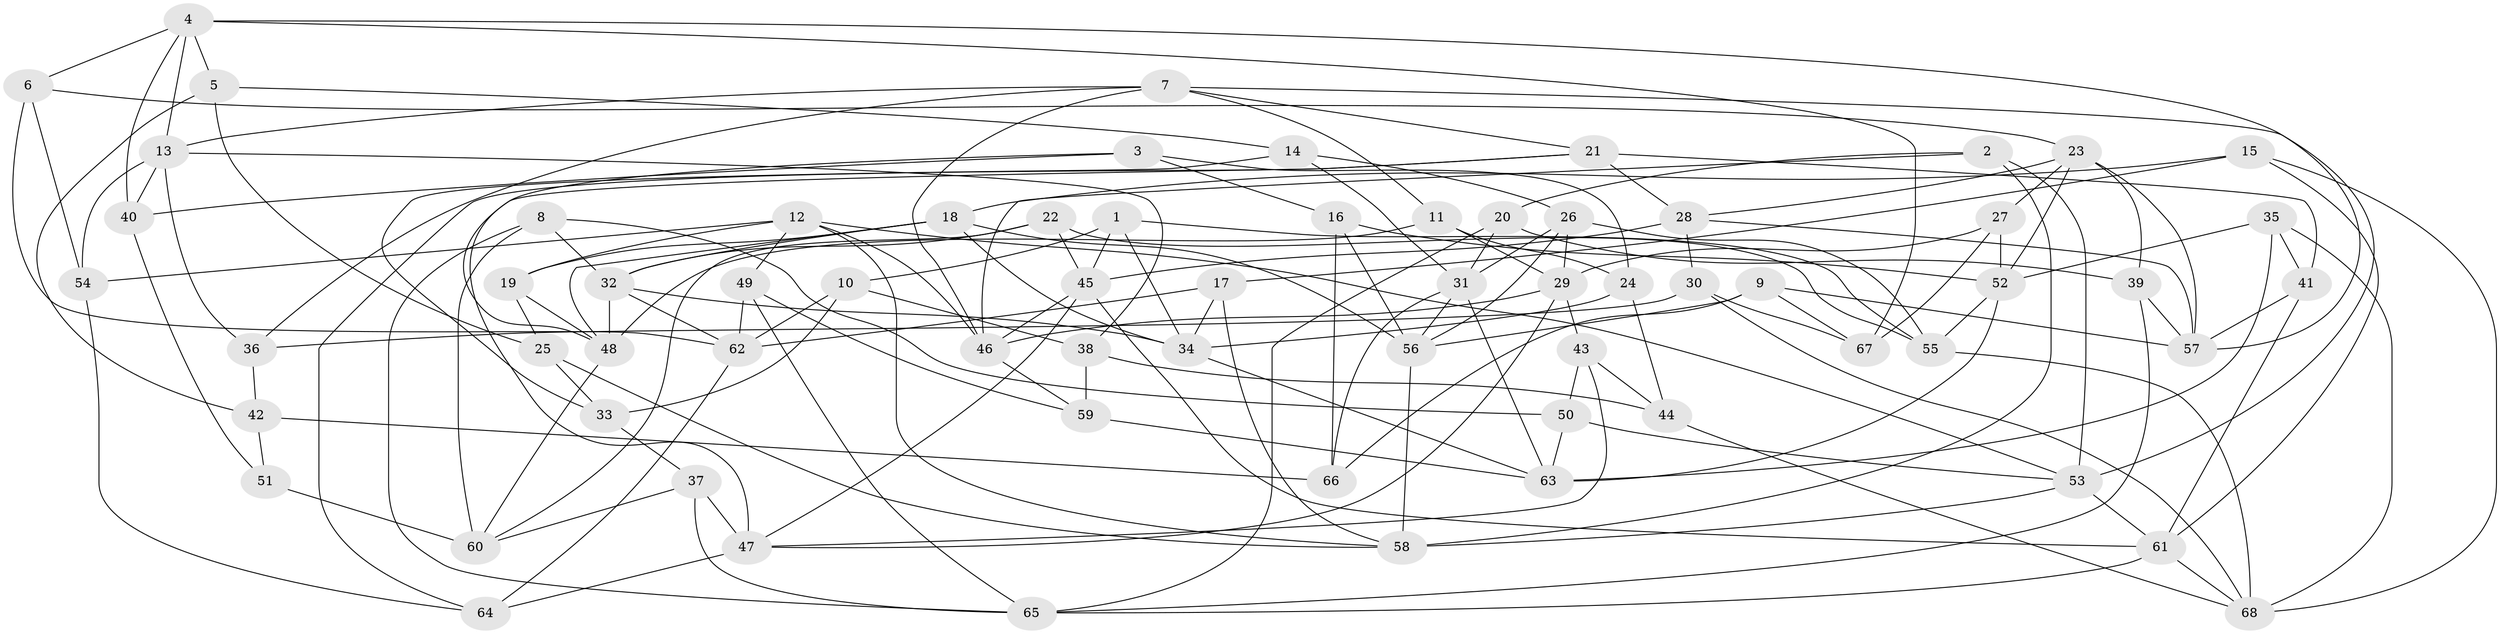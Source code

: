// original degree distribution, {4: 1.0}
// Generated by graph-tools (version 1.1) at 2025/38/03/04/25 23:38:05]
// undirected, 68 vertices, 162 edges
graph export_dot {
  node [color=gray90,style=filled];
  1;
  2;
  3;
  4;
  5;
  6;
  7;
  8;
  9;
  10;
  11;
  12;
  13;
  14;
  15;
  16;
  17;
  18;
  19;
  20;
  21;
  22;
  23;
  24;
  25;
  26;
  27;
  28;
  29;
  30;
  31;
  32;
  33;
  34;
  35;
  36;
  37;
  38;
  39;
  40;
  41;
  42;
  43;
  44;
  45;
  46;
  47;
  48;
  49;
  50;
  51;
  52;
  53;
  54;
  55;
  56;
  57;
  58;
  59;
  60;
  61;
  62;
  63;
  64;
  65;
  66;
  67;
  68;
  1 -- 10 [weight=1.0];
  1 -- 34 [weight=1.0];
  1 -- 45 [weight=1.0];
  1 -- 55 [weight=1.0];
  2 -- 20 [weight=1.0];
  2 -- 46 [weight=1.0];
  2 -- 53 [weight=1.0];
  2 -- 58 [weight=1.0];
  3 -- 16 [weight=1.0];
  3 -- 24 [weight=1.0];
  3 -- 40 [weight=1.0];
  3 -- 48 [weight=1.0];
  4 -- 5 [weight=1.0];
  4 -- 6 [weight=1.0];
  4 -- 13 [weight=1.0];
  4 -- 40 [weight=1.0];
  4 -- 57 [weight=1.0];
  4 -- 67 [weight=1.0];
  5 -- 14 [weight=1.0];
  5 -- 25 [weight=1.0];
  5 -- 42 [weight=1.0];
  6 -- 23 [weight=1.0];
  6 -- 54 [weight=1.0];
  6 -- 62 [weight=1.0];
  7 -- 11 [weight=1.0];
  7 -- 13 [weight=1.0];
  7 -- 21 [weight=1.0];
  7 -- 36 [weight=1.0];
  7 -- 46 [weight=1.0];
  7 -- 53 [weight=1.0];
  8 -- 32 [weight=1.0];
  8 -- 50 [weight=1.0];
  8 -- 60 [weight=1.0];
  8 -- 65 [weight=1.0];
  9 -- 56 [weight=1.0];
  9 -- 57 [weight=1.0];
  9 -- 66 [weight=1.0];
  9 -- 67 [weight=1.0];
  10 -- 33 [weight=1.0];
  10 -- 38 [weight=1.0];
  10 -- 62 [weight=1.0];
  11 -- 24 [weight=1.0];
  11 -- 29 [weight=1.0];
  11 -- 48 [weight=1.0];
  12 -- 19 [weight=1.0];
  12 -- 46 [weight=1.0];
  12 -- 49 [weight=1.0];
  12 -- 53 [weight=1.0];
  12 -- 54 [weight=1.0];
  12 -- 58 [weight=1.0];
  13 -- 36 [weight=1.0];
  13 -- 38 [weight=1.0];
  13 -- 40 [weight=1.0];
  13 -- 54 [weight=1.0];
  14 -- 26 [weight=1.0];
  14 -- 31 [weight=1.0];
  14 -- 33 [weight=1.0];
  15 -- 17 [weight=1.0];
  15 -- 18 [weight=1.0];
  15 -- 61 [weight=1.0];
  15 -- 68 [weight=1.0];
  16 -- 52 [weight=1.0];
  16 -- 56 [weight=1.0];
  16 -- 66 [weight=1.0];
  17 -- 34 [weight=1.0];
  17 -- 58 [weight=1.0];
  17 -- 62 [weight=1.0];
  18 -- 19 [weight=1.0];
  18 -- 32 [weight=1.0];
  18 -- 34 [weight=1.0];
  18 -- 48 [weight=1.0];
  18 -- 56 [weight=1.0];
  19 -- 25 [weight=1.0];
  19 -- 48 [weight=1.0];
  20 -- 31 [weight=1.0];
  20 -- 39 [weight=1.0];
  20 -- 65 [weight=1.0];
  21 -- 28 [weight=2.0];
  21 -- 41 [weight=1.0];
  21 -- 47 [weight=1.0];
  21 -- 64 [weight=1.0];
  22 -- 32 [weight=1.0];
  22 -- 45 [weight=1.0];
  22 -- 55 [weight=1.0];
  22 -- 60 [weight=1.0];
  23 -- 27 [weight=1.0];
  23 -- 28 [weight=1.0];
  23 -- 39 [weight=1.0];
  23 -- 52 [weight=1.0];
  23 -- 57 [weight=1.0];
  24 -- 34 [weight=1.0];
  24 -- 44 [weight=1.0];
  25 -- 33 [weight=1.0];
  25 -- 58 [weight=1.0];
  26 -- 29 [weight=1.0];
  26 -- 31 [weight=1.0];
  26 -- 55 [weight=2.0];
  26 -- 56 [weight=1.0];
  27 -- 29 [weight=1.0];
  27 -- 52 [weight=1.0];
  27 -- 67 [weight=1.0];
  28 -- 30 [weight=1.0];
  28 -- 45 [weight=1.0];
  28 -- 57 [weight=1.0];
  29 -- 43 [weight=1.0];
  29 -- 46 [weight=1.0];
  29 -- 47 [weight=1.0];
  30 -- 36 [weight=1.0];
  30 -- 67 [weight=1.0];
  30 -- 68 [weight=1.0];
  31 -- 56 [weight=1.0];
  31 -- 63 [weight=1.0];
  31 -- 66 [weight=1.0];
  32 -- 34 [weight=1.0];
  32 -- 48 [weight=1.0];
  32 -- 62 [weight=1.0];
  33 -- 37 [weight=1.0];
  34 -- 63 [weight=1.0];
  35 -- 41 [weight=1.0];
  35 -- 52 [weight=1.0];
  35 -- 63 [weight=1.0];
  35 -- 68 [weight=1.0];
  36 -- 42 [weight=1.0];
  37 -- 47 [weight=1.0];
  37 -- 60 [weight=1.0];
  37 -- 65 [weight=1.0];
  38 -- 44 [weight=1.0];
  38 -- 59 [weight=1.0];
  39 -- 57 [weight=1.0];
  39 -- 65 [weight=1.0];
  40 -- 51 [weight=1.0];
  41 -- 57 [weight=1.0];
  41 -- 61 [weight=1.0];
  42 -- 51 [weight=1.0];
  42 -- 66 [weight=1.0];
  43 -- 44 [weight=1.0];
  43 -- 47 [weight=1.0];
  43 -- 50 [weight=1.0];
  44 -- 68 [weight=1.0];
  45 -- 46 [weight=1.0];
  45 -- 47 [weight=1.0];
  45 -- 61 [weight=1.0];
  46 -- 59 [weight=1.0];
  47 -- 64 [weight=1.0];
  48 -- 60 [weight=1.0];
  49 -- 59 [weight=1.0];
  49 -- 62 [weight=1.0];
  49 -- 65 [weight=1.0];
  50 -- 53 [weight=1.0];
  50 -- 63 [weight=1.0];
  51 -- 60 [weight=2.0];
  52 -- 55 [weight=1.0];
  52 -- 63 [weight=1.0];
  53 -- 58 [weight=1.0];
  53 -- 61 [weight=1.0];
  54 -- 64 [weight=1.0];
  55 -- 68 [weight=1.0];
  56 -- 58 [weight=1.0];
  59 -- 63 [weight=1.0];
  61 -- 65 [weight=1.0];
  61 -- 68 [weight=1.0];
  62 -- 64 [weight=1.0];
}
